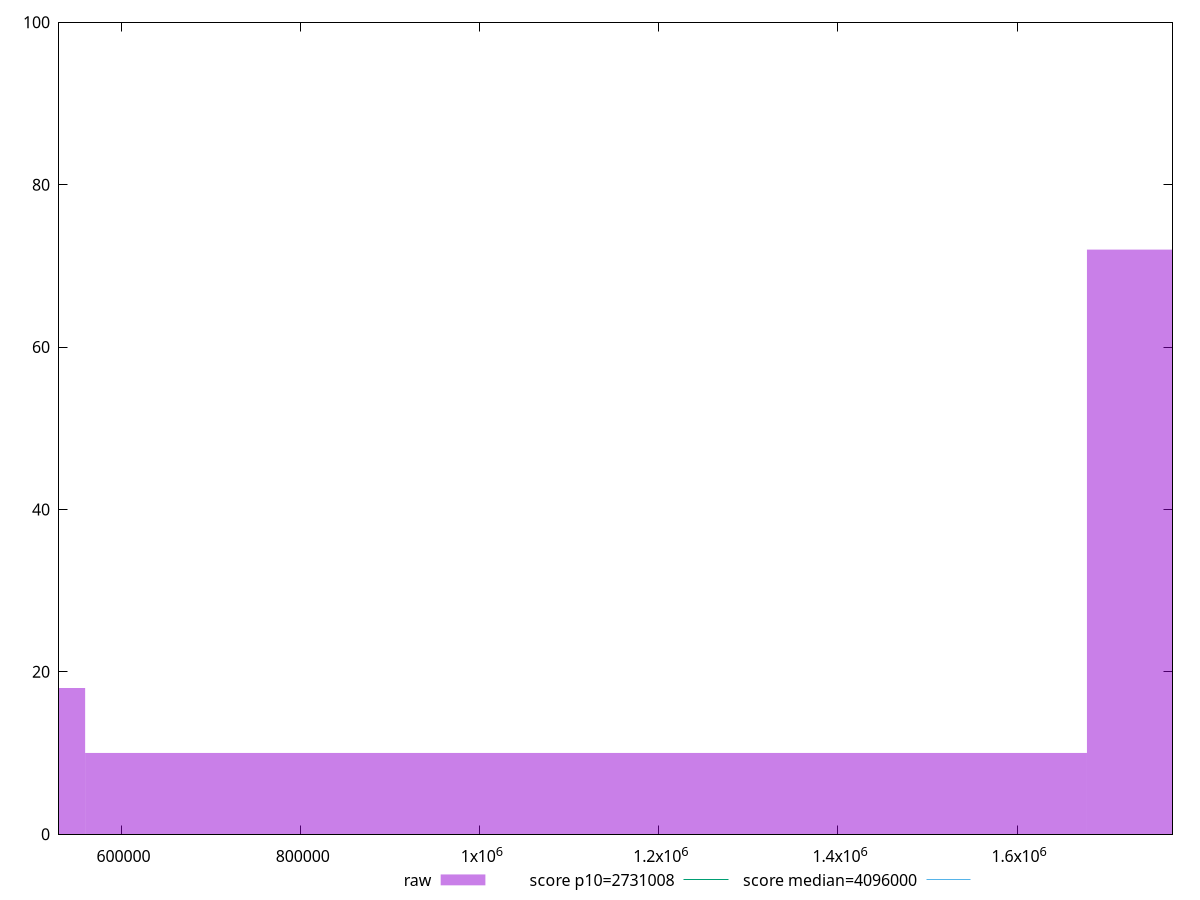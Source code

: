 reset

$raw <<EOF
1118676.9570003424 10
2237353.914000685 72
0 18
EOF

set key outside below
set boxwidth 1118676.9570003424
set xrange [530145:1773548]
set yrange [0:100]
set trange [0:100]
set style fill transparent solid 0.5 noborder

set parametric
set terminal svg size 640, 490 enhanced background rgb 'white'
set output "report/report_00029_2021-02-24T13-36-40.390Z/total-byte-weight/samples/agenda/raw/histogram.svg"

plot $raw title "raw" with boxes, \
     2731008,t title "score p10=2731008", \
     4096000,t title "score median=4096000"

reset

